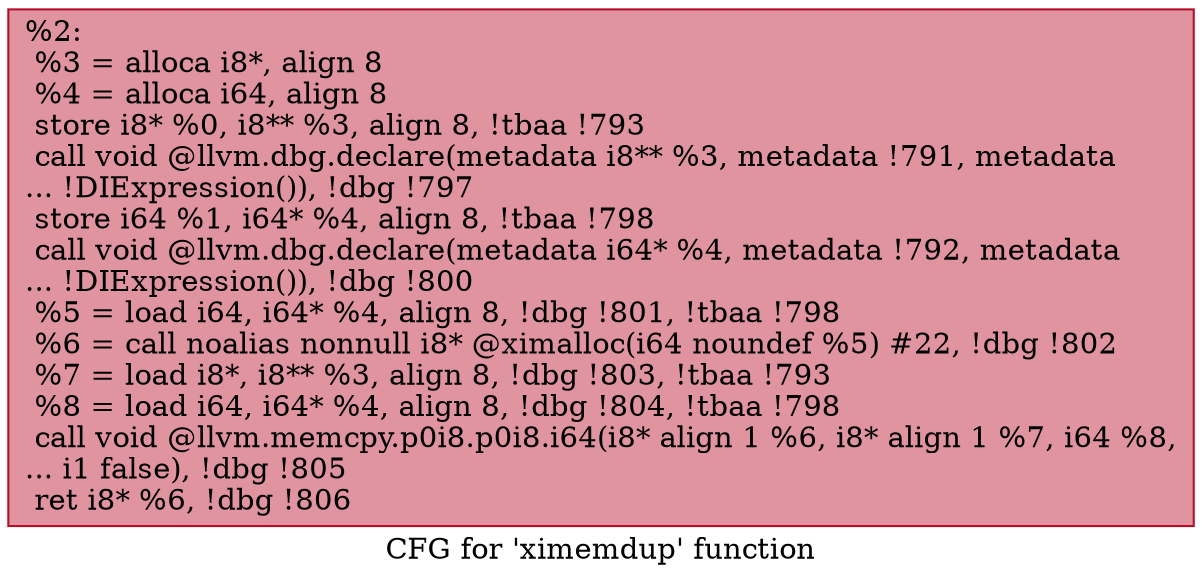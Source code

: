 digraph "CFG for 'ximemdup' function" {
	label="CFG for 'ximemdup' function";

	Node0x1853370 [shape=record,color="#b70d28ff", style=filled, fillcolor="#b70d2870",label="{%2:\l  %3 = alloca i8*, align 8\l  %4 = alloca i64, align 8\l  store i8* %0, i8** %3, align 8, !tbaa !793\l  call void @llvm.dbg.declare(metadata i8** %3, metadata !791, metadata\l... !DIExpression()), !dbg !797\l  store i64 %1, i64* %4, align 8, !tbaa !798\l  call void @llvm.dbg.declare(metadata i64* %4, metadata !792, metadata\l... !DIExpression()), !dbg !800\l  %5 = load i64, i64* %4, align 8, !dbg !801, !tbaa !798\l  %6 = call noalias nonnull i8* @ximalloc(i64 noundef %5) #22, !dbg !802\l  %7 = load i8*, i8** %3, align 8, !dbg !803, !tbaa !793\l  %8 = load i64, i64* %4, align 8, !dbg !804, !tbaa !798\l  call void @llvm.memcpy.p0i8.p0i8.i64(i8* align 1 %6, i8* align 1 %7, i64 %8,\l... i1 false), !dbg !805\l  ret i8* %6, !dbg !806\l}"];
}
